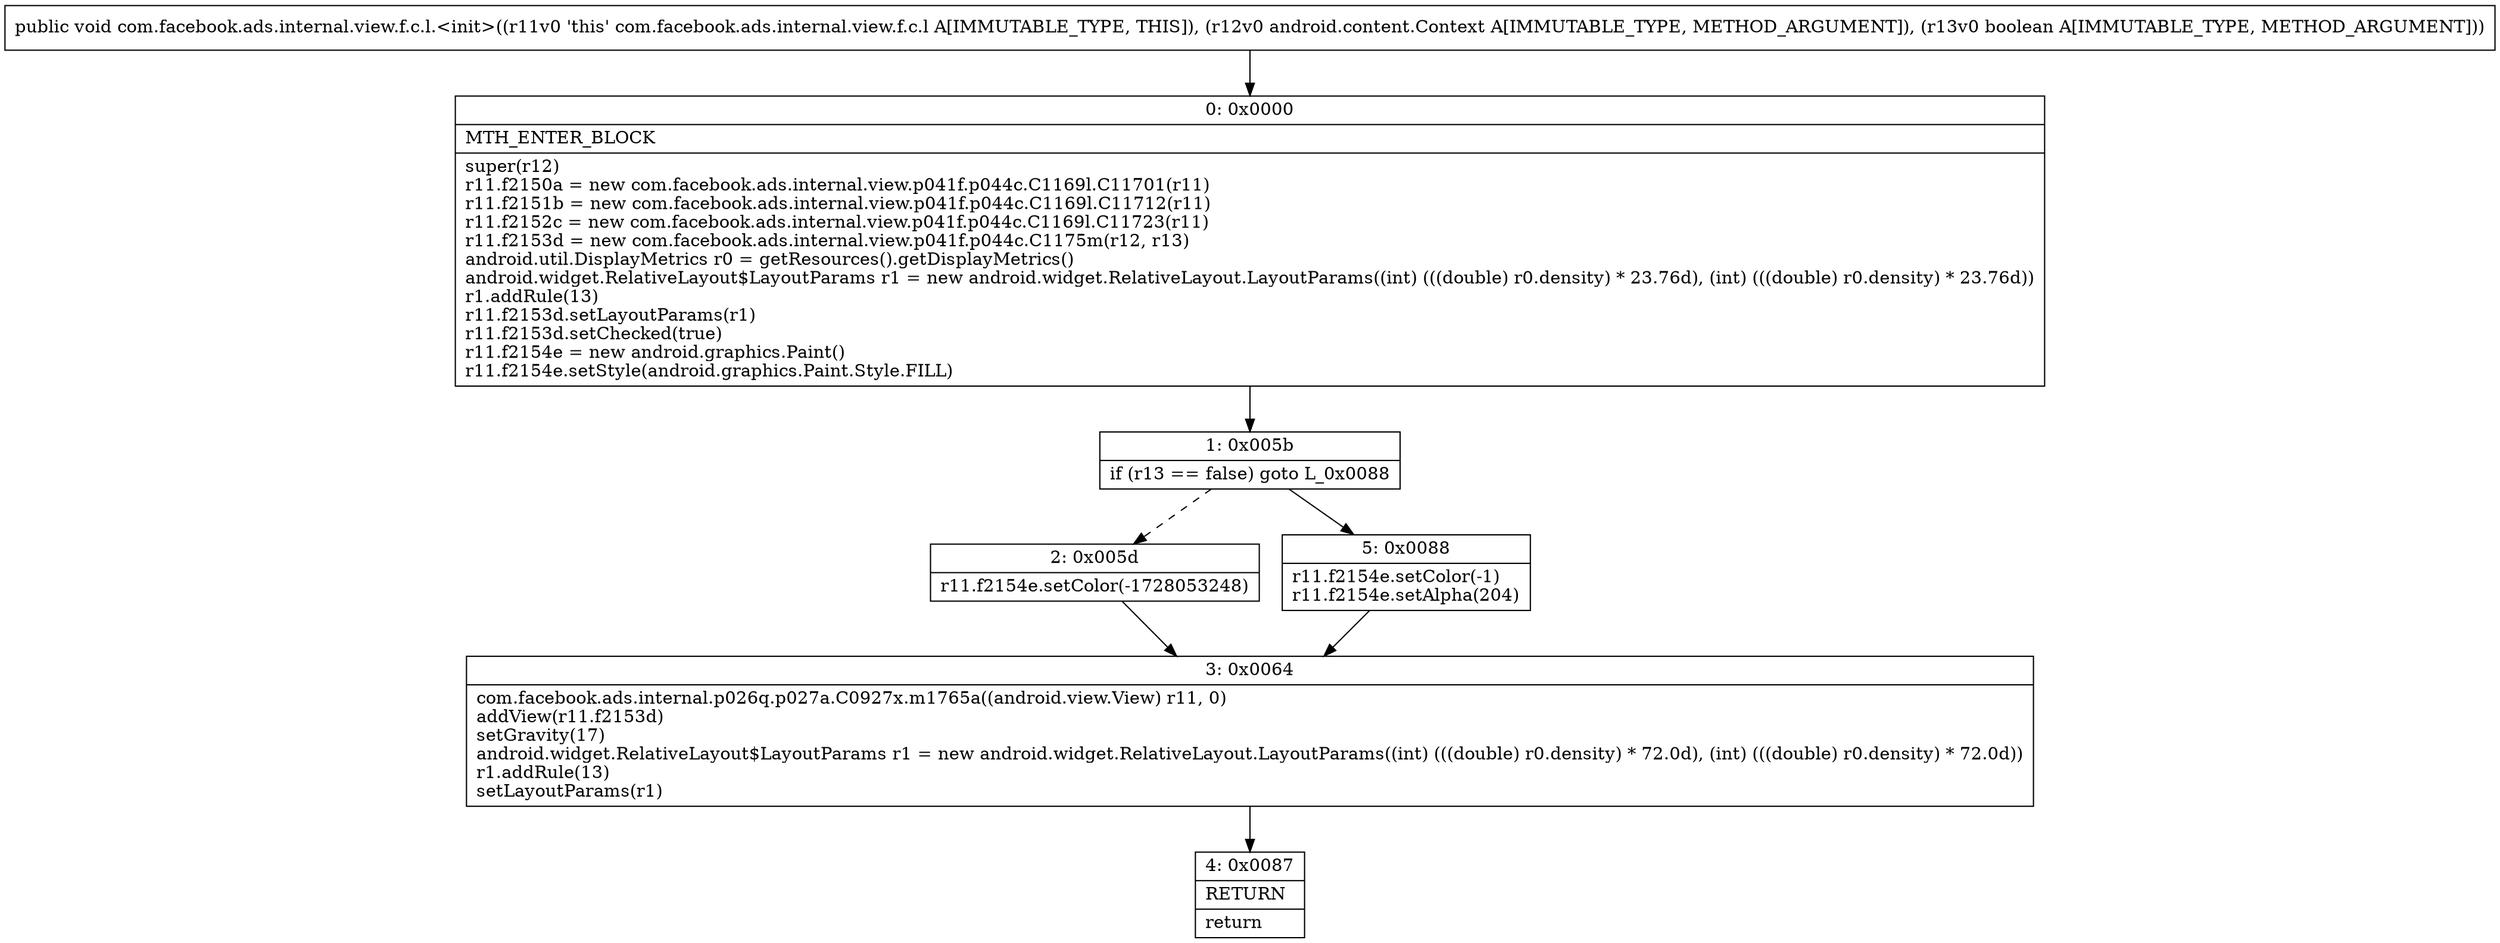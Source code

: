 digraph "CFG forcom.facebook.ads.internal.view.f.c.l.\<init\>(Landroid\/content\/Context;Z)V" {
Node_0 [shape=record,label="{0\:\ 0x0000|MTH_ENTER_BLOCK\l|super(r12)\lr11.f2150a = new com.facebook.ads.internal.view.p041f.p044c.C1169l.C11701(r11)\lr11.f2151b = new com.facebook.ads.internal.view.p041f.p044c.C1169l.C11712(r11)\lr11.f2152c = new com.facebook.ads.internal.view.p041f.p044c.C1169l.C11723(r11)\lr11.f2153d = new com.facebook.ads.internal.view.p041f.p044c.C1175m(r12, r13)\landroid.util.DisplayMetrics r0 = getResources().getDisplayMetrics()\landroid.widget.RelativeLayout$LayoutParams r1 = new android.widget.RelativeLayout.LayoutParams((int) (((double) r0.density) * 23.76d), (int) (((double) r0.density) * 23.76d))\lr1.addRule(13)\lr11.f2153d.setLayoutParams(r1)\lr11.f2153d.setChecked(true)\lr11.f2154e = new android.graphics.Paint()\lr11.f2154e.setStyle(android.graphics.Paint.Style.FILL)\l}"];
Node_1 [shape=record,label="{1\:\ 0x005b|if (r13 == false) goto L_0x0088\l}"];
Node_2 [shape=record,label="{2\:\ 0x005d|r11.f2154e.setColor(\-1728053248)\l}"];
Node_3 [shape=record,label="{3\:\ 0x0064|com.facebook.ads.internal.p026q.p027a.C0927x.m1765a((android.view.View) r11, 0)\laddView(r11.f2153d)\lsetGravity(17)\landroid.widget.RelativeLayout$LayoutParams r1 = new android.widget.RelativeLayout.LayoutParams((int) (((double) r0.density) * 72.0d), (int) (((double) r0.density) * 72.0d))\lr1.addRule(13)\lsetLayoutParams(r1)\l}"];
Node_4 [shape=record,label="{4\:\ 0x0087|RETURN\l|return\l}"];
Node_5 [shape=record,label="{5\:\ 0x0088|r11.f2154e.setColor(\-1)\lr11.f2154e.setAlpha(204)\l}"];
MethodNode[shape=record,label="{public void com.facebook.ads.internal.view.f.c.l.\<init\>((r11v0 'this' com.facebook.ads.internal.view.f.c.l A[IMMUTABLE_TYPE, THIS]), (r12v0 android.content.Context A[IMMUTABLE_TYPE, METHOD_ARGUMENT]), (r13v0 boolean A[IMMUTABLE_TYPE, METHOD_ARGUMENT])) }"];
MethodNode -> Node_0;
Node_0 -> Node_1;
Node_1 -> Node_2[style=dashed];
Node_1 -> Node_5;
Node_2 -> Node_3;
Node_3 -> Node_4;
Node_5 -> Node_3;
}

